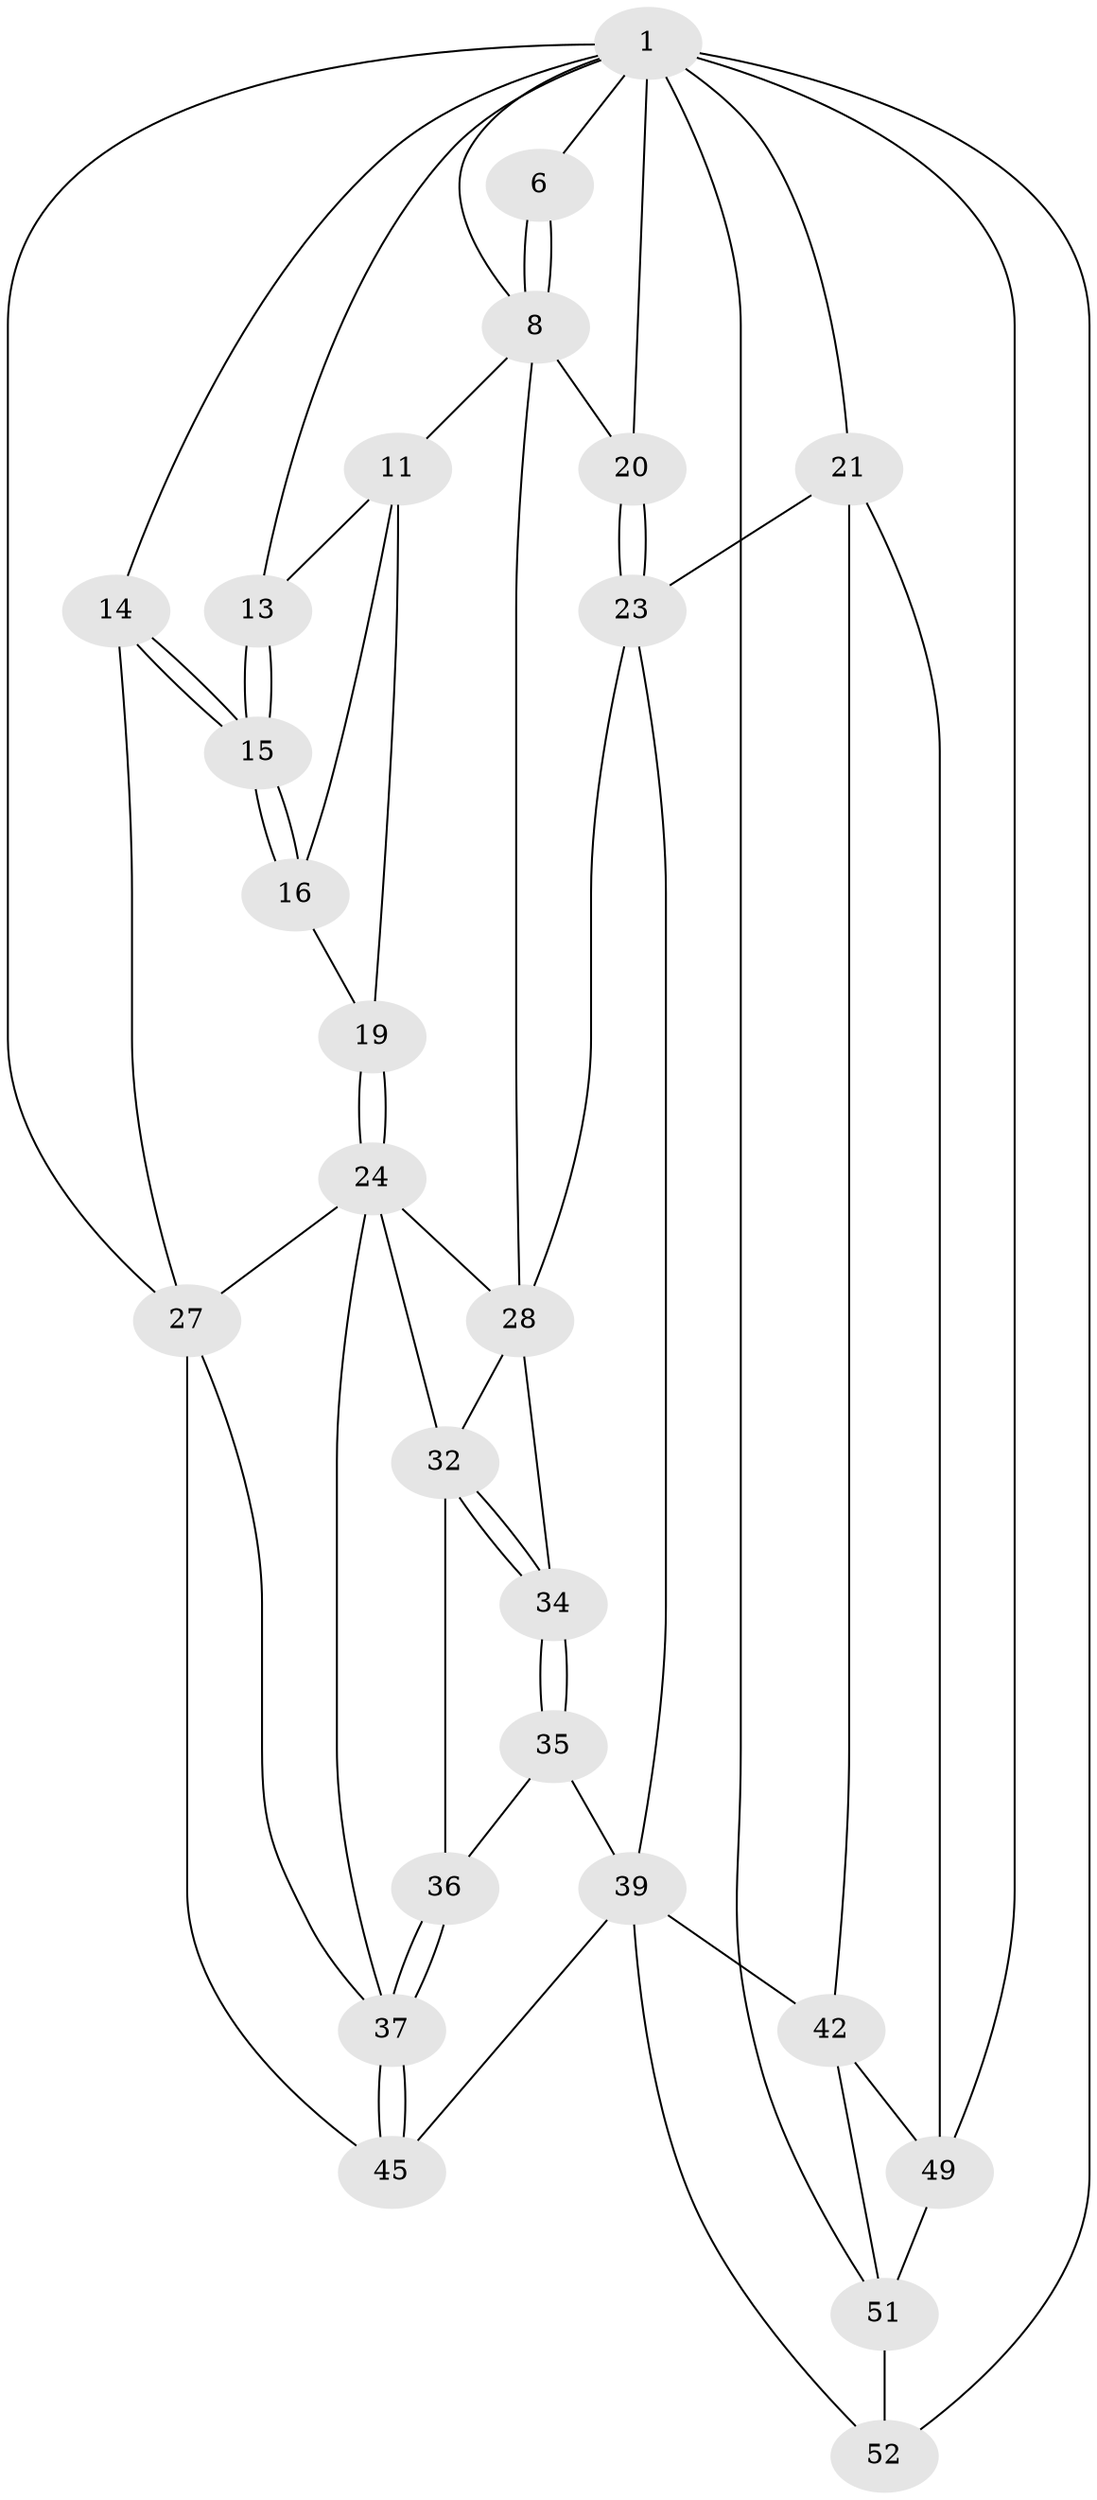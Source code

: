 // original degree distribution, {3: 0.03773584905660377, 5: 0.6037735849056604, 6: 0.1509433962264151, 4: 0.20754716981132076}
// Generated by graph-tools (version 1.1) at 2025/16/03/09/25 04:16:49]
// undirected, 26 vertices, 61 edges
graph export_dot {
graph [start="1"]
  node [color=gray90,style=filled];
  1 [pos="+0.7752286473317707+0",super="+7+2"];
  6 [pos="+0.3289464894619497+0"];
  8 [pos="+0.4892160628189726+0.1399573254887105",super="+9"];
  11 [pos="+0.2696199159760627+0.11938980715440478",super="+12"];
  13 [pos="+0.23148655953939393+0"];
  14 [pos="+0+0.2244117846501417"];
  15 [pos="+0+0.22405659888527393"];
  16 [pos="+0.009184833528003589+0.2275416301303487"];
  19 [pos="+0.07973493544337101+0.27041078984913614"];
  20 [pos="+0.6641141103584125+0.2897421584841748"];
  21 [pos="+1+0.4570760615668671",super="+41+22"];
  23 [pos="+0.6626549458746465+0.3849548994761419",super="+30"];
  24 [pos="+0.15041925216104635+0.327113760534692",super="+25"];
  27 [pos="+0+0.4661250942678227",super="+46"];
  28 [pos="+0.35078168644977675+0.29906665304036245",super="+29+31"];
  32 [pos="+0.23569610709833455+0.48546865504898434",super="+33"];
  34 [pos="+0.3465896154377228+0.48742261768472955"];
  35 [pos="+0.33950391055512236+0.5254959365241141"];
  36 [pos="+0.24981363777974946+0.5878650194236695"];
  37 [pos="+0.21318275983886914+0.6420709718611336",super="+38"];
  39 [pos="+0.5744054204243836+0.6538090110025183",super="+40"];
  42 [pos="+0.8446935112558253+0.6687792288476554",super="+43"];
  45 [pos="+0.4278823565327615+0.7608547911212915"];
  49 [pos="+1+0.7733274408977627",super="+50"];
  51 [pos="+0.7462188488525969+1",super="+53"];
  52 [pos="+0.47764662767356875+1"];
  1 -- 8;
  1 -- 20;
  1 -- 6;
  1 -- 13;
  1 -- 14;
  1 -- 49;
  1 -- 51;
  1 -- 52;
  1 -- 21 [weight=2];
  1 -- 27;
  6 -- 8;
  6 -- 8;
  8 -- 11;
  8 -- 20;
  8 -- 28;
  11 -- 19;
  11 -- 16;
  11 -- 13;
  13 -- 15;
  13 -- 15;
  14 -- 15;
  14 -- 15;
  14 -- 27;
  15 -- 16;
  15 -- 16;
  16 -- 19;
  19 -- 24;
  19 -- 24;
  20 -- 23;
  20 -- 23;
  21 -- 49;
  21 -- 42;
  21 -- 23;
  23 -- 39;
  23 -- 28;
  24 -- 28;
  24 -- 32;
  24 -- 27;
  24 -- 37;
  27 -- 45;
  27 -- 37;
  28 -- 32;
  28 -- 34;
  32 -- 34;
  32 -- 34;
  32 -- 36;
  34 -- 35;
  34 -- 35;
  35 -- 36;
  35 -- 39;
  36 -- 37;
  36 -- 37;
  37 -- 45;
  37 -- 45;
  39 -- 42;
  39 -- 52;
  39 -- 45;
  42 -- 51;
  42 -- 49;
  49 -- 51 [weight=2];
  51 -- 52;
}
